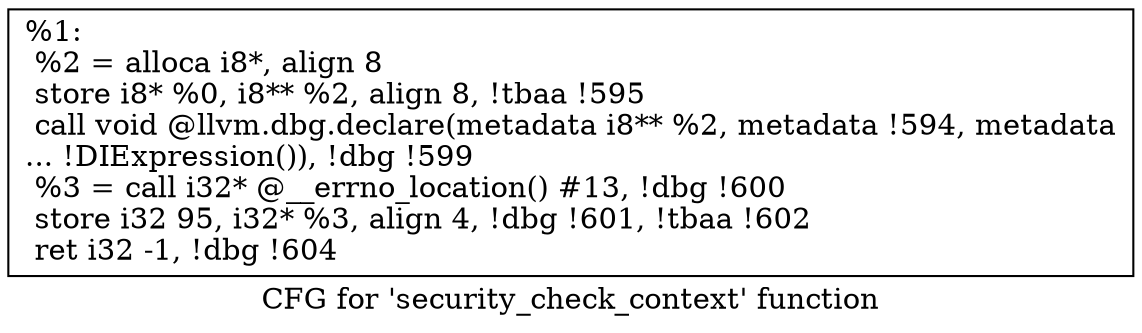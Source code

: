 digraph "CFG for 'security_check_context' function" {
	label="CFG for 'security_check_context' function";

	Node0xa3b4d0 [shape=record,label="{%1:\l  %2 = alloca i8*, align 8\l  store i8* %0, i8** %2, align 8, !tbaa !595\l  call void @llvm.dbg.declare(metadata i8** %2, metadata !594, metadata\l... !DIExpression()), !dbg !599\l  %3 = call i32* @__errno_location() #13, !dbg !600\l  store i32 95, i32* %3, align 4, !dbg !601, !tbaa !602\l  ret i32 -1, !dbg !604\l}"];
}
